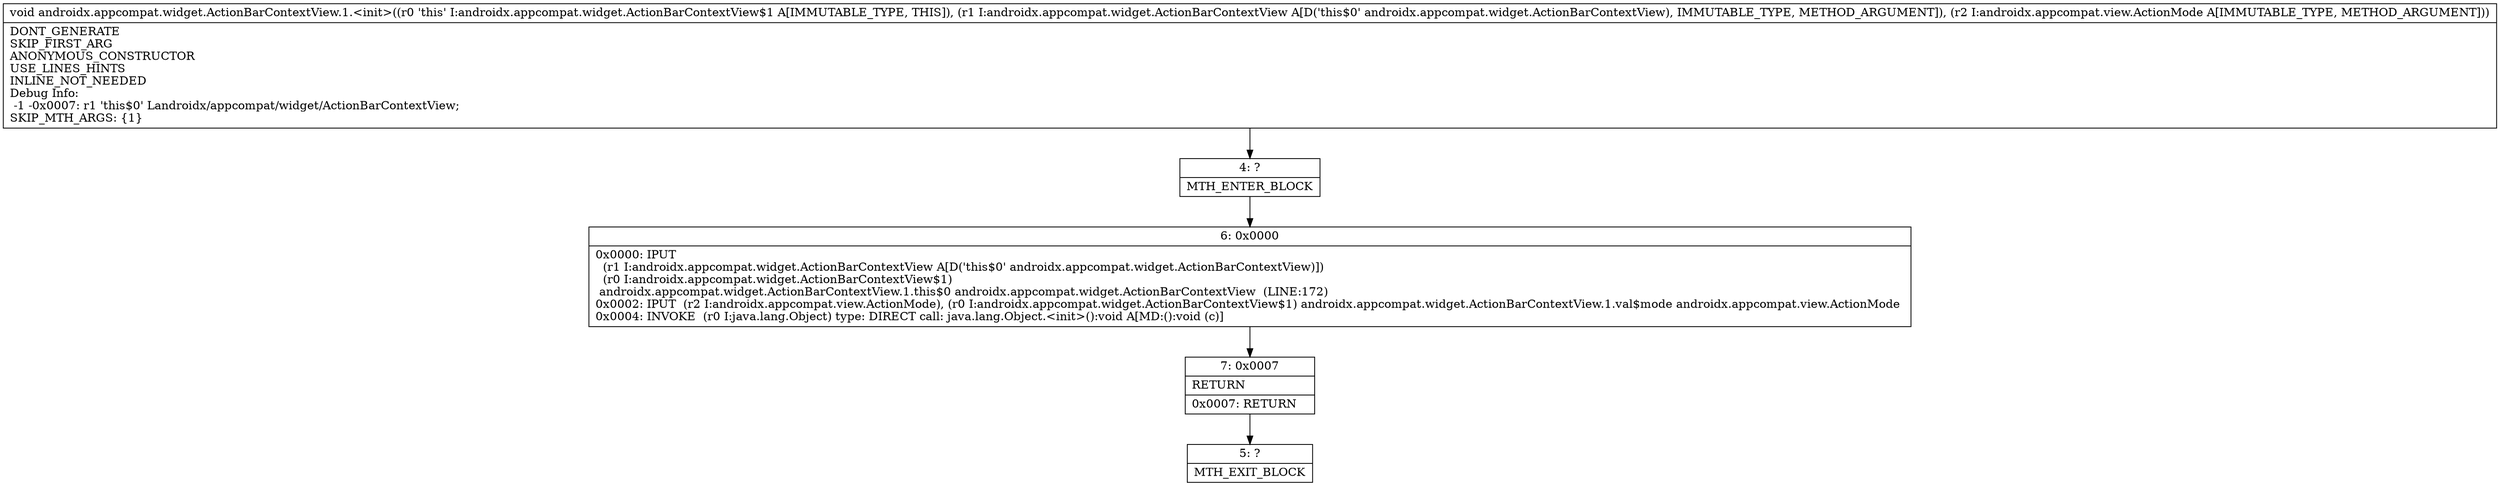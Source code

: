 digraph "CFG forandroidx.appcompat.widget.ActionBarContextView.1.\<init\>(Landroidx\/appcompat\/widget\/ActionBarContextView;Landroidx\/appcompat\/view\/ActionMode;)V" {
Node_4 [shape=record,label="{4\:\ ?|MTH_ENTER_BLOCK\l}"];
Node_6 [shape=record,label="{6\:\ 0x0000|0x0000: IPUT  \l  (r1 I:androidx.appcompat.widget.ActionBarContextView A[D('this$0' androidx.appcompat.widget.ActionBarContextView)])\l  (r0 I:androidx.appcompat.widget.ActionBarContextView$1)\l androidx.appcompat.widget.ActionBarContextView.1.this$0 androidx.appcompat.widget.ActionBarContextView  (LINE:172)\l0x0002: IPUT  (r2 I:androidx.appcompat.view.ActionMode), (r0 I:androidx.appcompat.widget.ActionBarContextView$1) androidx.appcompat.widget.ActionBarContextView.1.val$mode androidx.appcompat.view.ActionMode \l0x0004: INVOKE  (r0 I:java.lang.Object) type: DIRECT call: java.lang.Object.\<init\>():void A[MD:():void (c)]\l}"];
Node_7 [shape=record,label="{7\:\ 0x0007|RETURN\l|0x0007: RETURN   \l}"];
Node_5 [shape=record,label="{5\:\ ?|MTH_EXIT_BLOCK\l}"];
MethodNode[shape=record,label="{void androidx.appcompat.widget.ActionBarContextView.1.\<init\>((r0 'this' I:androidx.appcompat.widget.ActionBarContextView$1 A[IMMUTABLE_TYPE, THIS]), (r1 I:androidx.appcompat.widget.ActionBarContextView A[D('this$0' androidx.appcompat.widget.ActionBarContextView), IMMUTABLE_TYPE, METHOD_ARGUMENT]), (r2 I:androidx.appcompat.view.ActionMode A[IMMUTABLE_TYPE, METHOD_ARGUMENT]))  | DONT_GENERATE\lSKIP_FIRST_ARG\lANONYMOUS_CONSTRUCTOR\lUSE_LINES_HINTS\lINLINE_NOT_NEEDED\lDebug Info:\l  \-1 \-0x0007: r1 'this$0' Landroidx\/appcompat\/widget\/ActionBarContextView;\lSKIP_MTH_ARGS: \{1\}\l}"];
MethodNode -> Node_4;Node_4 -> Node_6;
Node_6 -> Node_7;
Node_7 -> Node_5;
}

